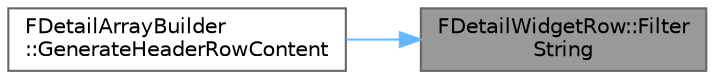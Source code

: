 digraph "FDetailWidgetRow::FilterString"
{
 // INTERACTIVE_SVG=YES
 // LATEX_PDF_SIZE
  bgcolor="transparent";
  edge [fontname=Helvetica,fontsize=10,labelfontname=Helvetica,labelfontsize=10];
  node [fontname=Helvetica,fontsize=10,shape=box,height=0.2,width=0.4];
  rankdir="RL";
  Node1 [id="Node000001",label="FDetailWidgetRow::Filter\lString",height=0.2,width=0.4,color="gray40", fillcolor="grey60", style="filled", fontcolor="black",tooltip="Sets a string which should be used to filter the content when a user searches."];
  Node1 -> Node2 [id="edge1_Node000001_Node000002",dir="back",color="steelblue1",style="solid",tooltip=" "];
  Node2 [id="Node000002",label="FDetailArrayBuilder\l::GenerateHeaderRowContent",height=0.2,width=0.4,color="grey40", fillcolor="white", style="filled",URL="$dd/def/classFDetailArrayBuilder.html#ae789f322701f37262bd318d9387f82aa",tooltip=" "];
}
